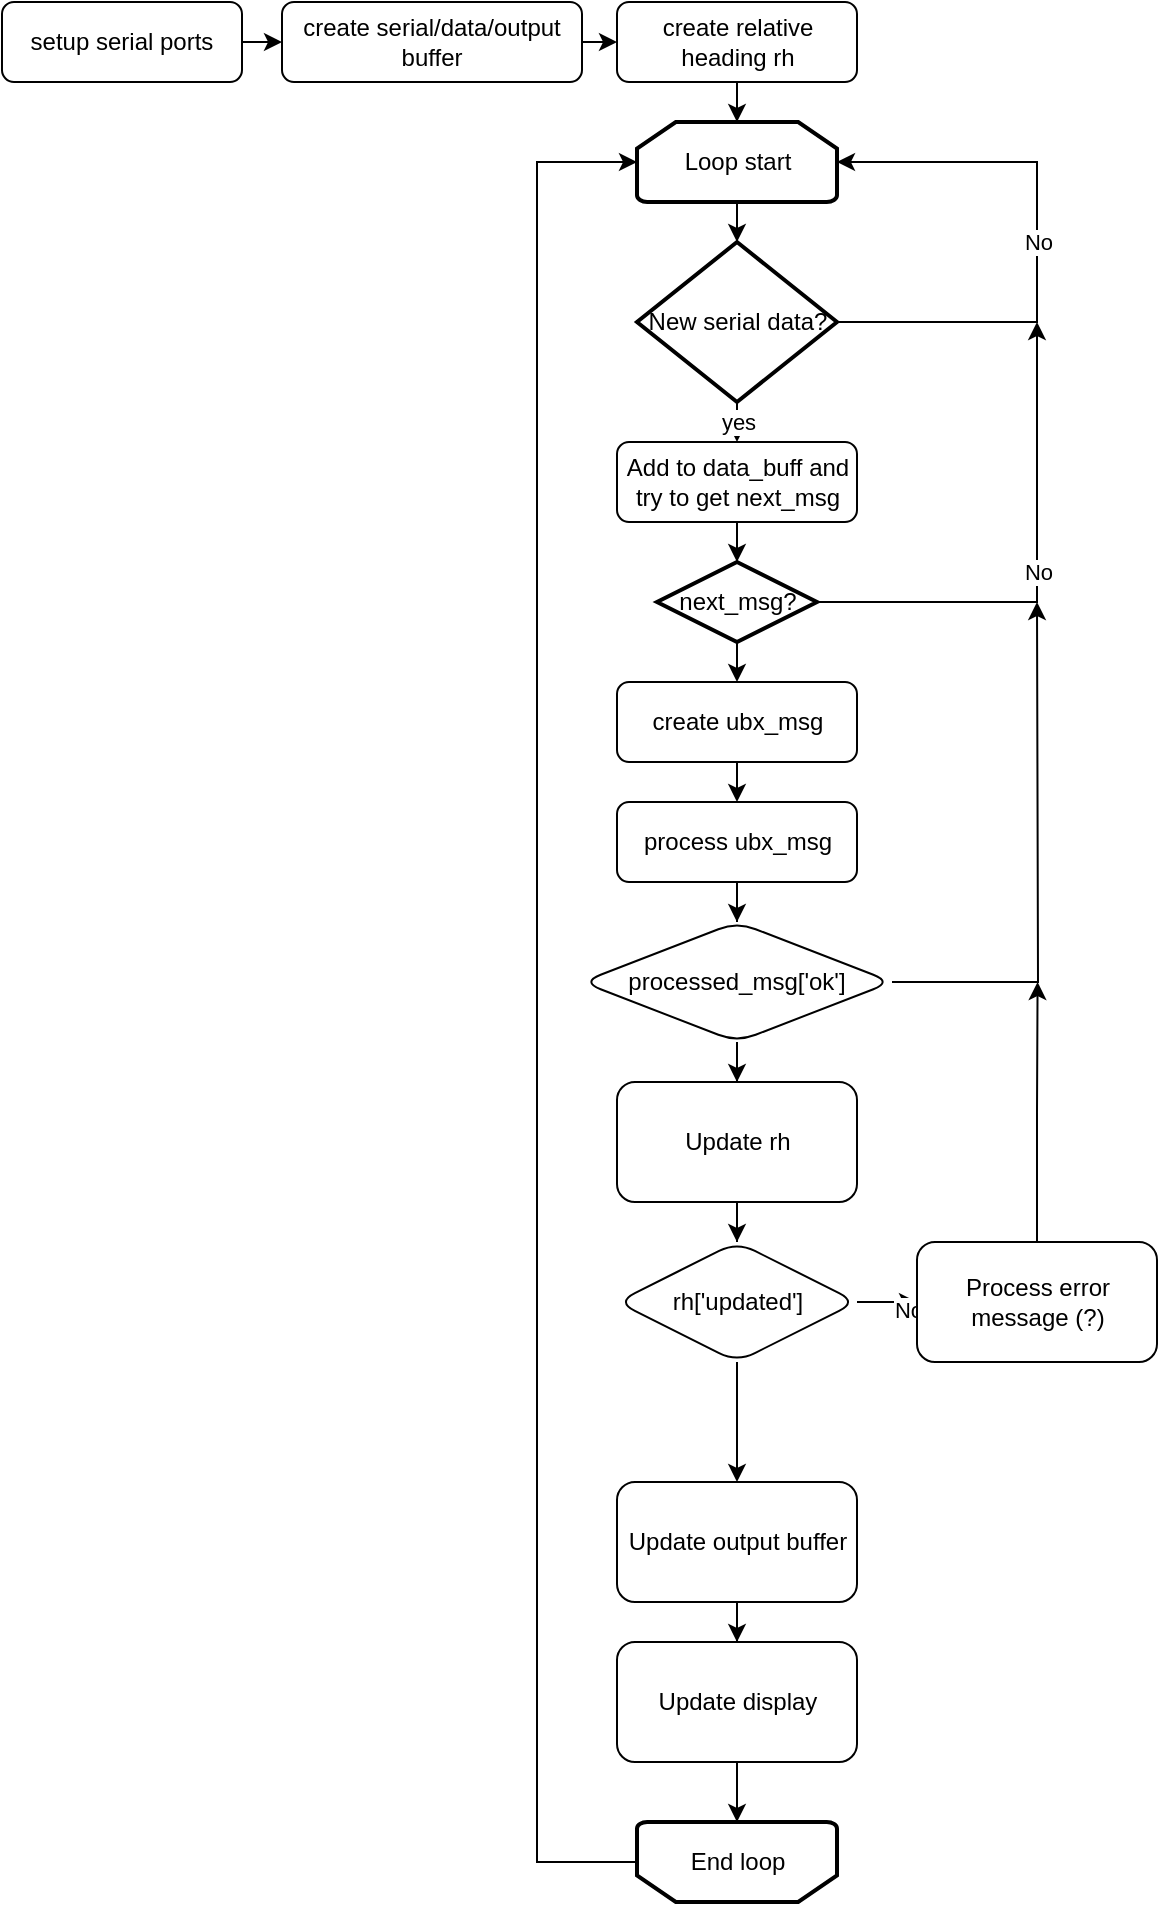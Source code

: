 <mxfile version="14.1.8" type="device" pages="2"><diagram id="C5RBs43oDa-KdzZeNtuy" name="Main"><mxGraphModel dx="2012" dy="693" grid="1" gridSize="10" guides="1" tooltips="1" connect="1" arrows="1" fold="1" page="1" pageScale="1" pageWidth="827" pageHeight="1169" background="none" math="0" shadow="0"><root><mxCell id="WIyWlLk6GJQsqaUBKTNV-0"/><mxCell id="WIyWlLk6GJQsqaUBKTNV-1" parent="WIyWlLk6GJQsqaUBKTNV-0"/><mxCell id="wZgqEnws3GJOFJkZKGyl-54" style="edgeStyle=orthogonalEdgeStyle;rounded=0;orthogonalLoop=1;jettySize=auto;html=1;exitX=1;exitY=0.5;exitDx=0;exitDy=0;entryX=0;entryY=0.5;entryDx=0;entryDy=0;" edge="1" parent="WIyWlLk6GJQsqaUBKTNV-1" source="WIyWlLk6GJQsqaUBKTNV-3" target="wZgqEnws3GJOFJkZKGyl-0"><mxGeometry relative="1" as="geometry"/></mxCell><mxCell id="WIyWlLk6GJQsqaUBKTNV-3" value="setup serial ports" style="rounded=1;whiteSpace=wrap;html=1;fontSize=12;glass=0;strokeWidth=1;shadow=0;" parent="WIyWlLk6GJQsqaUBKTNV-1" vertex="1"><mxGeometry x="-740" y="80" width="120" height="40" as="geometry"/></mxCell><mxCell id="wZgqEnws3GJOFJkZKGyl-56" style="edgeStyle=orthogonalEdgeStyle;rounded=0;orthogonalLoop=1;jettySize=auto;html=1;exitX=1;exitY=0.5;exitDx=0;exitDy=0;entryX=0;entryY=0.5;entryDx=0;entryDy=0;" edge="1" parent="WIyWlLk6GJQsqaUBKTNV-1" source="wZgqEnws3GJOFJkZKGyl-0" target="wZgqEnws3GJOFJkZKGyl-2"><mxGeometry relative="1" as="geometry"/></mxCell><mxCell id="wZgqEnws3GJOFJkZKGyl-0" value="create serial/data/output buffer" style="rounded=1;whiteSpace=wrap;html=1;fontSize=12;glass=0;strokeWidth=1;shadow=0;" vertex="1" parent="WIyWlLk6GJQsqaUBKTNV-1"><mxGeometry x="-600" y="80" width="150" height="40" as="geometry"/></mxCell><mxCell id="wZgqEnws3GJOFJkZKGyl-7" style="edgeStyle=orthogonalEdgeStyle;rounded=0;orthogonalLoop=1;jettySize=auto;html=1;exitX=0.5;exitY=1;exitDx=0;exitDy=0;entryX=0.5;entryY=0;entryDx=0;entryDy=0;entryPerimeter=0;" edge="1" parent="WIyWlLk6GJQsqaUBKTNV-1" source="wZgqEnws3GJOFJkZKGyl-2" target="wZgqEnws3GJOFJkZKGyl-6"><mxGeometry relative="1" as="geometry"/></mxCell><mxCell id="wZgqEnws3GJOFJkZKGyl-2" value="create relative heading rh" style="rounded=1;whiteSpace=wrap;html=1;fontSize=12;glass=0;strokeWidth=1;shadow=0;" vertex="1" parent="WIyWlLk6GJQsqaUBKTNV-1"><mxGeometry x="-432.5" y="80" width="120" height="40" as="geometry"/></mxCell><mxCell id="wZgqEnws3GJOFJkZKGyl-9" value="No" style="edgeStyle=orthogonalEdgeStyle;rounded=0;orthogonalLoop=1;jettySize=auto;html=1;exitX=1;exitY=0.5;exitDx=0;exitDy=0;exitPerimeter=0;entryX=1;entryY=0.5;entryDx=0;entryDy=0;entryPerimeter=0;" edge="1" parent="WIyWlLk6GJQsqaUBKTNV-1" source="wZgqEnws3GJOFJkZKGyl-4" target="wZgqEnws3GJOFJkZKGyl-6"><mxGeometry relative="1" as="geometry"><mxPoint x="-272.5" y="160" as="targetPoint"/><Array as="points"><mxPoint x="-222.5" y="240"/><mxPoint x="-222.5" y="160"/></Array></mxGeometry></mxCell><mxCell id="wZgqEnws3GJOFJkZKGyl-11" value="yes" style="edgeStyle=orthogonalEdgeStyle;rounded=0;orthogonalLoop=1;jettySize=auto;html=1;exitX=0.5;exitY=1;exitDx=0;exitDy=0;exitPerimeter=0;entryX=0.5;entryY=0;entryDx=0;entryDy=0;" edge="1" parent="WIyWlLk6GJQsqaUBKTNV-1" source="wZgqEnws3GJOFJkZKGyl-4" target="wZgqEnws3GJOFJkZKGyl-10"><mxGeometry relative="1" as="geometry"/></mxCell><mxCell id="wZgqEnws3GJOFJkZKGyl-4" value="New serial data?" style="strokeWidth=2;html=1;shape=mxgraph.flowchart.decision;whiteSpace=wrap;" vertex="1" parent="WIyWlLk6GJQsqaUBKTNV-1"><mxGeometry x="-422.5" y="200" width="100" height="80" as="geometry"/></mxCell><mxCell id="wZgqEnws3GJOFJkZKGyl-8" style="edgeStyle=orthogonalEdgeStyle;rounded=0;orthogonalLoop=1;jettySize=auto;html=1;exitX=0.5;exitY=1;exitDx=0;exitDy=0;exitPerimeter=0;entryX=0.5;entryY=0;entryDx=0;entryDy=0;entryPerimeter=0;" edge="1" parent="WIyWlLk6GJQsqaUBKTNV-1" source="wZgqEnws3GJOFJkZKGyl-6" target="wZgqEnws3GJOFJkZKGyl-4"><mxGeometry relative="1" as="geometry"/></mxCell><mxCell id="wZgqEnws3GJOFJkZKGyl-6" value="Loop start" style="strokeWidth=2;html=1;shape=mxgraph.flowchart.loop_limit;whiteSpace=wrap;" vertex="1" parent="WIyWlLk6GJQsqaUBKTNV-1"><mxGeometry x="-422.5" y="140" width="100" height="40" as="geometry"/></mxCell><mxCell id="wZgqEnws3GJOFJkZKGyl-16" style="edgeStyle=orthogonalEdgeStyle;rounded=0;orthogonalLoop=1;jettySize=auto;html=1;exitX=0.5;exitY=1;exitDx=0;exitDy=0;entryX=0.5;entryY=0;entryDx=0;entryDy=0;entryPerimeter=0;" edge="1" parent="WIyWlLk6GJQsqaUBKTNV-1" source="wZgqEnws3GJOFJkZKGyl-10" target="wZgqEnws3GJOFJkZKGyl-15"><mxGeometry relative="1" as="geometry"/></mxCell><mxCell id="wZgqEnws3GJOFJkZKGyl-10" value="Add to data_buff and try to get next_msg" style="rounded=1;whiteSpace=wrap;html=1;fontSize=12;glass=0;strokeWidth=1;shadow=0;" vertex="1" parent="WIyWlLk6GJQsqaUBKTNV-1"><mxGeometry x="-432.5" y="300" width="120" height="40" as="geometry"/></mxCell><mxCell id="wZgqEnws3GJOFJkZKGyl-18" value="No" style="edgeStyle=orthogonalEdgeStyle;rounded=0;orthogonalLoop=1;jettySize=auto;html=1;exitX=1;exitY=0.5;exitDx=0;exitDy=0;exitPerimeter=0;" edge="1" parent="WIyWlLk6GJQsqaUBKTNV-1" source="wZgqEnws3GJOFJkZKGyl-15"><mxGeometry relative="1" as="geometry"><mxPoint x="-222.5" y="240" as="targetPoint"/><Array as="points"><mxPoint x="-222.5" y="380"/><mxPoint x="-222.5" y="240"/></Array></mxGeometry></mxCell><mxCell id="wZgqEnws3GJOFJkZKGyl-22" style="edgeStyle=orthogonalEdgeStyle;rounded=0;orthogonalLoop=1;jettySize=auto;html=1;exitX=0.5;exitY=1;exitDx=0;exitDy=0;exitPerimeter=0;entryX=0.5;entryY=0;entryDx=0;entryDy=0;" edge="1" parent="WIyWlLk6GJQsqaUBKTNV-1" source="wZgqEnws3GJOFJkZKGyl-15" target="wZgqEnws3GJOFJkZKGyl-21"><mxGeometry relative="1" as="geometry"/></mxCell><mxCell id="wZgqEnws3GJOFJkZKGyl-15" value="next_msg?" style="strokeWidth=2;html=1;shape=mxgraph.flowchart.decision;whiteSpace=wrap;" vertex="1" parent="WIyWlLk6GJQsqaUBKTNV-1"><mxGeometry x="-412.5" y="360" width="80" height="40" as="geometry"/></mxCell><mxCell id="wZgqEnws3GJOFJkZKGyl-29" value="" style="edgeStyle=orthogonalEdgeStyle;rounded=0;orthogonalLoop=1;jettySize=auto;html=1;" edge="1" parent="WIyWlLk6GJQsqaUBKTNV-1" source="wZgqEnws3GJOFJkZKGyl-19" target="wZgqEnws3GJOFJkZKGyl-28"><mxGeometry relative="1" as="geometry"/></mxCell><mxCell id="wZgqEnws3GJOFJkZKGyl-19" value="process ubx_msg" style="rounded=1;whiteSpace=wrap;html=1;fontSize=12;glass=0;strokeWidth=1;shadow=0;" vertex="1" parent="WIyWlLk6GJQsqaUBKTNV-1"><mxGeometry x="-432.5" y="480" width="120" height="40" as="geometry"/></mxCell><mxCell id="wZgqEnws3GJOFJkZKGyl-23" style="edgeStyle=orthogonalEdgeStyle;rounded=0;orthogonalLoop=1;jettySize=auto;html=1;exitX=0.5;exitY=1;exitDx=0;exitDy=0;entryX=0.5;entryY=0;entryDx=0;entryDy=0;" edge="1" parent="WIyWlLk6GJQsqaUBKTNV-1" source="wZgqEnws3GJOFJkZKGyl-21" target="wZgqEnws3GJOFJkZKGyl-19"><mxGeometry relative="1" as="geometry"/></mxCell><mxCell id="wZgqEnws3GJOFJkZKGyl-21" value="create ubx_msg" style="rounded=1;whiteSpace=wrap;html=1;fontSize=12;glass=0;strokeWidth=1;shadow=0;" vertex="1" parent="WIyWlLk6GJQsqaUBKTNV-1"><mxGeometry x="-432.5" y="420" width="120" height="40" as="geometry"/></mxCell><mxCell id="wZgqEnws3GJOFJkZKGyl-31" style="edgeStyle=orthogonalEdgeStyle;rounded=0;orthogonalLoop=1;jettySize=auto;html=1;exitX=1;exitY=0.5;exitDx=0;exitDy=0;" edge="1" parent="WIyWlLk6GJQsqaUBKTNV-1" source="wZgqEnws3GJOFJkZKGyl-28"><mxGeometry relative="1" as="geometry"><mxPoint x="-222.5" y="380" as="targetPoint"/></mxGeometry></mxCell><mxCell id="wZgqEnws3GJOFJkZKGyl-33" value="" style="edgeStyle=orthogonalEdgeStyle;rounded=0;orthogonalLoop=1;jettySize=auto;html=1;" edge="1" parent="WIyWlLk6GJQsqaUBKTNV-1" source="wZgqEnws3GJOFJkZKGyl-28" target="wZgqEnws3GJOFJkZKGyl-32"><mxGeometry relative="1" as="geometry"/></mxCell><mxCell id="wZgqEnws3GJOFJkZKGyl-28" value="&lt;span&gt;processed_msg['ok']&lt;/span&gt;" style="rhombus;whiteSpace=wrap;html=1;rounded=1;shadow=0;strokeWidth=1;glass=0;" vertex="1" parent="WIyWlLk6GJQsqaUBKTNV-1"><mxGeometry x="-450" y="540" width="155" height="60" as="geometry"/></mxCell><mxCell id="wZgqEnws3GJOFJkZKGyl-39" value="" style="edgeStyle=orthogonalEdgeStyle;rounded=0;orthogonalLoop=1;jettySize=auto;html=1;" edge="1" parent="WIyWlLk6GJQsqaUBKTNV-1" source="wZgqEnws3GJOFJkZKGyl-32" target="wZgqEnws3GJOFJkZKGyl-38"><mxGeometry relative="1" as="geometry"/></mxCell><mxCell id="wZgqEnws3GJOFJkZKGyl-32" value="Update rh" style="whiteSpace=wrap;html=1;rounded=1;shadow=0;strokeWidth=1;glass=0;" vertex="1" parent="WIyWlLk6GJQsqaUBKTNV-1"><mxGeometry x="-432.5" y="620" width="120" height="60" as="geometry"/></mxCell><mxCell id="wZgqEnws3GJOFJkZKGyl-42" value="" style="edgeStyle=orthogonalEdgeStyle;rounded=0;orthogonalLoop=1;jettySize=auto;html=1;" edge="1" parent="WIyWlLk6GJQsqaUBKTNV-1" source="wZgqEnws3GJOFJkZKGyl-38" target="wZgqEnws3GJOFJkZKGyl-41"><mxGeometry relative="1" as="geometry"/></mxCell><mxCell id="wZgqEnws3GJOFJkZKGyl-44" value="" style="edgeStyle=orthogonalEdgeStyle;rounded=0;orthogonalLoop=1;jettySize=auto;html=1;" edge="1" parent="WIyWlLk6GJQsqaUBKTNV-1" source="wZgqEnws3GJOFJkZKGyl-38" target="wZgqEnws3GJOFJkZKGyl-43"><mxGeometry relative="1" as="geometry"><Array as="points"><mxPoint x="-372.5" y="730"/></Array></mxGeometry></mxCell><mxCell id="wZgqEnws3GJOFJkZKGyl-57" value="No" style="edgeLabel;html=1;align=center;verticalAlign=middle;resizable=0;points=[];" vertex="1" connectable="0" parent="wZgqEnws3GJOFJkZKGyl-44"><mxGeometry x="0.69" y="-4" relative="1" as="geometry"><mxPoint as="offset"/></mxGeometry></mxCell><mxCell id="wZgqEnws3GJOFJkZKGyl-38" value="rh['updated']" style="rhombus;whiteSpace=wrap;html=1;rounded=1;shadow=0;strokeWidth=1;glass=0;" vertex="1" parent="WIyWlLk6GJQsqaUBKTNV-1"><mxGeometry x="-432.5" y="700" width="120" height="60" as="geometry"/></mxCell><mxCell id="wZgqEnws3GJOFJkZKGyl-47" value="" style="edgeStyle=orthogonalEdgeStyle;rounded=0;orthogonalLoop=1;jettySize=auto;html=1;" edge="1" parent="WIyWlLk6GJQsqaUBKTNV-1" source="wZgqEnws3GJOFJkZKGyl-41" target="wZgqEnws3GJOFJkZKGyl-46"><mxGeometry relative="1" as="geometry"/></mxCell><mxCell id="wZgqEnws3GJOFJkZKGyl-41" value="Update output buffer" style="whiteSpace=wrap;html=1;rounded=1;shadow=0;strokeWidth=1;glass=0;" vertex="1" parent="WIyWlLk6GJQsqaUBKTNV-1"><mxGeometry x="-432.5" y="820" width="120" height="60" as="geometry"/></mxCell><mxCell id="wZgqEnws3GJOFJkZKGyl-45" style="edgeStyle=orthogonalEdgeStyle;rounded=0;orthogonalLoop=1;jettySize=auto;html=1;exitX=0.5;exitY=0;exitDx=0;exitDy=0;" edge="1" parent="WIyWlLk6GJQsqaUBKTNV-1" source="wZgqEnws3GJOFJkZKGyl-43"><mxGeometry relative="1" as="geometry"><mxPoint x="-222.214" y="570" as="targetPoint"/></mxGeometry></mxCell><mxCell id="wZgqEnws3GJOFJkZKGyl-43" value="Process error message (?)" style="whiteSpace=wrap;html=1;rounded=1;shadow=0;strokeWidth=1;glass=0;" vertex="1" parent="WIyWlLk6GJQsqaUBKTNV-1"><mxGeometry x="-282.5" y="700" width="120" height="60" as="geometry"/></mxCell><mxCell id="wZgqEnws3GJOFJkZKGyl-52" style="edgeStyle=orthogonalEdgeStyle;rounded=0;orthogonalLoop=1;jettySize=auto;html=1;exitX=0.5;exitY=1;exitDx=0;exitDy=0;entryX=0.5;entryY=1;entryDx=0;entryDy=0;entryPerimeter=0;" edge="1" parent="WIyWlLk6GJQsqaUBKTNV-1" source="wZgqEnws3GJOFJkZKGyl-46" target="wZgqEnws3GJOFJkZKGyl-51"><mxGeometry relative="1" as="geometry"/></mxCell><mxCell id="wZgqEnws3GJOFJkZKGyl-46" value="Update display" style="whiteSpace=wrap;html=1;rounded=1;shadow=0;strokeWidth=1;glass=0;" vertex="1" parent="WIyWlLk6GJQsqaUBKTNV-1"><mxGeometry x="-432.5" y="900" width="120" height="60" as="geometry"/></mxCell><mxCell id="wZgqEnws3GJOFJkZKGyl-53" style="edgeStyle=orthogonalEdgeStyle;rounded=0;orthogonalLoop=1;jettySize=auto;html=1;exitX=1;exitY=0.5;exitDx=0;exitDy=0;exitPerimeter=0;entryX=0;entryY=0.5;entryDx=0;entryDy=0;entryPerimeter=0;" edge="1" parent="WIyWlLk6GJQsqaUBKTNV-1" source="wZgqEnws3GJOFJkZKGyl-51" target="wZgqEnws3GJOFJkZKGyl-6"><mxGeometry relative="1" as="geometry"><Array as="points"><mxPoint x="-472.5" y="1010"/><mxPoint x="-472.5" y="160"/></Array></mxGeometry></mxCell><mxCell id="wZgqEnws3GJOFJkZKGyl-51" value="End loop" style="strokeWidth=2;html=1;shape=mxgraph.flowchart.loop_limit;whiteSpace=wrap;direction=west;" vertex="1" parent="WIyWlLk6GJQsqaUBKTNV-1"><mxGeometry x="-422.5" y="990" width="100" height="40" as="geometry"/></mxCell><mxCell id="wZgqEnws3GJOFJkZKGyl-58" style="edgeStyle=orthogonalEdgeStyle;rounded=0;orthogonalLoop=1;jettySize=auto;html=1;exitX=0.5;exitY=1;exitDx=0;exitDy=0;" edge="1" parent="WIyWlLk6GJQsqaUBKTNV-1" source="wZgqEnws3GJOFJkZKGyl-38" target="wZgqEnws3GJOFJkZKGyl-38"><mxGeometry relative="1" as="geometry"/></mxCell></root></mxGraphModel></diagram><diagram id="-aZsU-AWToLSGNLRAJn7" name="rh.update"><mxGraphModel dx="3761" dy="832" grid="1" gridSize="10" guides="1" tooltips="1" connect="1" arrows="1" fold="1" page="1" pageScale="1" pageWidth="2339" pageHeight="3300" math="0" shadow="0"><root><mxCell id="nU99mn_9tcI_vFAZso2C-0"/><mxCell id="nU99mn_9tcI_vFAZso2C-1" parent="nU99mn_9tcI_vFAZso2C-0"/><mxCell id="vg1EVZhBgHLQu2DkBsJb-87" style="edgeStyle=orthogonalEdgeStyle;rounded=0;orthogonalLoop=1;jettySize=auto;html=1;exitX=1;exitY=0.5;exitDx=0;exitDy=0;entryX=0.5;entryY=0;entryDx=0;entryDy=0;" edge="1" parent="nU99mn_9tcI_vFAZso2C-1" source="vg1EVZhBgHLQu2DkBsJb-46" target="uvKv8lrDZFISYhr0qj2M-46"><mxGeometry relative="1" as="geometry"/></mxCell><mxCell id="vg1EVZhBgHLQu2DkBsJb-46" value="last_err" style="rounded=1;whiteSpace=wrap;html=1;fontSize=12;glass=0;strokeWidth=1;shadow=0;labelPosition=center;verticalLabelPosition=top;align=center;verticalAlign=bottom;" vertex="1" parent="nU99mn_9tcI_vFAZso2C-1"><mxGeometry x="-775" y="330" width="170" height="770" as="geometry"/></mxCell><mxCell id="vg1EVZhBgHLQu2DkBsJb-60" style="edgeStyle=orthogonalEdgeStyle;rounded=0;orthogonalLoop=1;jettySize=auto;html=1;exitX=1;exitY=0.5;exitDx=0;exitDy=0;entryX=-0.019;entryY=0.49;entryDx=0;entryDy=0;entryPerimeter=0;" edge="1" parent="nU99mn_9tcI_vFAZso2C-1" source="uvKv8lrDZFISYhr0qj2M-2" target="uvKv8lrDZFISYhr0qj2M-48"><mxGeometry relative="1" as="geometry"/></mxCell><mxCell id="uvKv8lrDZFISYhr0qj2M-2" value="update_counter += 1" style="rounded=1;whiteSpace=wrap;html=1;fontSize=12;glass=0;strokeWidth=1;shadow=0;" vertex="1" parent="nU99mn_9tcI_vFAZso2C-1"><mxGeometry x="-1249" y="260.06" width="120" height="40" as="geometry"/></mxCell><mxCell id="vg1EVZhBgHLQu2DkBsJb-82" style="edgeStyle=orthogonalEdgeStyle;rounded=0;orthogonalLoop=1;jettySize=auto;html=1;exitX=0.5;exitY=1;exitDx=0;exitDy=0;entryX=0.5;entryY=0;entryDx=0;entryDy=0;entryPerimeter=0;" edge="1" parent="nU99mn_9tcI_vFAZso2C-1" source="uvKv8lrDZFISYhr0qj2M-4" target="vg1EVZhBgHLQu2DkBsJb-76"><mxGeometry relative="1" as="geometry"/></mxCell><mxCell id="uvKv8lrDZFISYhr0qj2M-4" value="update rtk qual count" style="rounded=1;whiteSpace=wrap;html=1;fontSize=12;glass=0;strokeWidth=1;shadow=0;" vertex="1" parent="nU99mn_9tcI_vFAZso2C-1"><mxGeometry x="-950" y="261" width="120" height="40" as="geometry"/></mxCell><mxCell id="vg1EVZhBgHLQu2DkBsJb-80" style="edgeStyle=orthogonalEdgeStyle;rounded=0;orthogonalLoop=1;jettySize=auto;html=1;exitX=1;exitY=0.5;exitDx=0;exitDy=0;exitPerimeter=0;entryX=0;entryY=0.5;entryDx=0;entryDy=0;" edge="1" parent="nU99mn_9tcI_vFAZso2C-1" source="uvKv8lrDZFISYhr0qj2M-7" target="vg1EVZhBgHLQu2DkBsJb-5"><mxGeometry relative="1" as="geometry"/></mxCell><mxCell id="vg1EVZhBgHLQu2DkBsJb-84" style="edgeStyle=orthogonalEdgeStyle;rounded=0;orthogonalLoop=1;jettySize=auto;html=1;exitX=0.5;exitY=1;exitDx=0;exitDy=0;exitPerimeter=0;entryX=0.5;entryY=0;entryDx=0;entryDy=0;" edge="1" parent="nU99mn_9tcI_vFAZso2C-1" source="uvKv8lrDZFISYhr0qj2M-7" target="vg1EVZhBgHLQu2DkBsJb-8"><mxGeometry relative="1" as="geometry"/></mxCell><mxCell id="uvKv8lrDZFISYhr0qj2M-7" value="relPosHeadVal" style="strokeWidth=2;html=1;shape=mxgraph.flowchart.decision;whiteSpace=wrap;" vertex="1" parent="nU99mn_9tcI_vFAZso2C-1"><mxGeometry x="-940" y="440" width="100" height="60" as="geometry"/></mxCell><mxCell id="vg1EVZhBgHLQu2DkBsJb-78" style="edgeStyle=orthogonalEdgeStyle;rounded=0;orthogonalLoop=1;jettySize=auto;html=1;exitX=1;exitY=0.5;exitDx=0;exitDy=0;entryX=0;entryY=0.5;entryDx=0;entryDy=0;" edge="1" parent="nU99mn_9tcI_vFAZso2C-1" source="uvKv8lrDZFISYhr0qj2M-17" target="vg1EVZhBgHLQu2DkBsJb-16"><mxGeometry relative="1" as="geometry"/></mxCell><mxCell id="vg1EVZhBgHLQu2DkBsJb-86" style="edgeStyle=orthogonalEdgeStyle;rounded=0;orthogonalLoop=1;jettySize=auto;html=1;exitX=0.5;exitY=1;exitDx=0;exitDy=0;entryX=0.5;entryY=0;entryDx=0;entryDy=0;" edge="1" parent="nU99mn_9tcI_vFAZso2C-1" source="uvKv8lrDZFISYhr0qj2M-17" target="vg1EVZhBgHLQu2DkBsJb-12"><mxGeometry relative="1" as="geometry"/></mxCell><mxCell id="uvKv8lrDZFISYhr0qj2M-17" value="accLength &amp;lt; MAX_ACC_LENGTH" style="rhombus;whiteSpace=wrap;html=1;strokeWidth=2;" vertex="1" parent="nU99mn_9tcI_vFAZso2C-1"><mxGeometry x="-940" y="591" width="90" height="50" as="geometry"/></mxCell><mxCell id="uvKv8lrDZFISYhr0qj2M-20" value="" style="shape=table;html=1;whiteSpace=wrap;startSize=0;container=1;collapsible=0;childLayout=tableLayout;" vertex="1" parent="nU99mn_9tcI_vFAZso2C-1"><mxGeometry x="-1429" y="596" width="260" height="320" as="geometry"/></mxCell><mxCell id="uvKv8lrDZFISYhr0qj2M-21" value="" style="shape=partialRectangle;html=1;whiteSpace=wrap;collapsible=0;dropTarget=0;pointerEvents=0;fillColor=none;top=0;left=0;bottom=0;right=0;points=[[0,0.5],[1,0.5]];portConstraint=eastwest;" vertex="1" parent="uvKv8lrDZFISYhr0qj2M-20"><mxGeometry width="260" height="40" as="geometry"/></mxCell><mxCell id="uvKv8lrDZFISYhr0qj2M-22" value="_rtk_qual_count" style="shape=partialRectangle;html=1;whiteSpace=wrap;connectable=0;overflow=hidden;fillColor=none;top=0;left=0;bottom=0;right=0;" vertex="1" parent="uvKv8lrDZFISYhr0qj2M-21"><mxGeometry width="130" height="40" as="geometry"/></mxCell><mxCell id="uvKv8lrDZFISYhr0qj2M-23" value="RTK trend&amp;nbsp;" style="shape=partialRectangle;html=1;whiteSpace=wrap;connectable=0;overflow=hidden;fillColor=none;top=0;left=0;bottom=0;right=0;" vertex="1" parent="uvKv8lrDZFISYhr0qj2M-21"><mxGeometry x="130" width="130" height="40" as="geometry"/></mxCell><mxCell id="uvKv8lrDZFISYhr0qj2M-24" style="shape=partialRectangle;html=1;whiteSpace=wrap;collapsible=0;dropTarget=0;pointerEvents=0;fillColor=none;top=0;left=0;bottom=0;right=0;points=[[0,0.5],[1,0.5]];portConstraint=eastwest;" vertex="1" parent="uvKv8lrDZFISYhr0qj2M-20"><mxGeometry y="40" width="260" height="40" as="geometry"/></mxCell><mxCell id="uvKv8lrDZFISYhr0qj2M-25" value="valid" style="shape=partialRectangle;html=1;whiteSpace=wrap;connectable=0;overflow=hidden;fillColor=none;top=0;left=0;bottom=0;right=0;" vertex="1" parent="uvKv8lrDZFISYhr0qj2M-24"><mxGeometry width="130" height="40" as="geometry"/></mxCell><mxCell id="uvKv8lrDZFISYhr0qj2M-26" value="can be trusted" style="shape=partialRectangle;html=1;whiteSpace=wrap;connectable=0;overflow=hidden;fillColor=none;top=0;left=0;bottom=0;right=0;" vertex="1" parent="uvKv8lrDZFISYhr0qj2M-24"><mxGeometry x="130" width="130" height="40" as="geometry"/></mxCell><mxCell id="uvKv8lrDZFISYhr0qj2M-27" style="shape=partialRectangle;html=1;whiteSpace=wrap;collapsible=0;dropTarget=0;pointerEvents=0;fillColor=none;top=0;left=0;bottom=0;right=0;points=[[0,0.5],[1,0.5]];portConstraint=eastwest;" vertex="1" parent="uvKv8lrDZFISYhr0qj2M-20"><mxGeometry y="80" width="260" height="40" as="geometry"/></mxCell><mxCell id="uvKv8lrDZFISYhr0qj2M-28" value="last_err" style="shape=partialRectangle;html=1;whiteSpace=wrap;connectable=0;overflow=hidden;fillColor=none;top=0;left=0;bottom=0;right=0;" vertex="1" parent="uvKv8lrDZFISYhr0qj2M-27"><mxGeometry width="130" height="40" as="geometry"/></mxCell><mxCell id="uvKv8lrDZFISYhr0qj2M-29" value="msg" style="shape=partialRectangle;html=1;whiteSpace=wrap;connectable=0;overflow=hidden;fillColor=none;top=0;left=0;bottom=0;right=0;" vertex="1" parent="uvKv8lrDZFISYhr0qj2M-27"><mxGeometry x="130" width="130" height="40" as="geometry"/></mxCell><mxCell id="uvKv8lrDZFISYhr0qj2M-30" style="shape=partialRectangle;html=1;whiteSpace=wrap;collapsible=0;dropTarget=0;pointerEvents=0;fillColor=none;top=0;left=0;bottom=0;right=0;points=[[0,0.5],[1,0.5]];portConstraint=eastwest;" vertex="1" parent="uvKv8lrDZFISYhr0qj2M-20"><mxGeometry y="120" width="260" height="40" as="geometry"/></mxCell><mxCell id="uvKv8lrDZFISYhr0qj2M-31" value="value" style="shape=partialRectangle;html=1;whiteSpace=wrap;connectable=0;overflow=hidden;fillColor=none;top=0;left=0;bottom=0;right=0;" vertex="1" parent="uvKv8lrDZFISYhr0qj2M-30"><mxGeometry width="130" height="40" as="geometry"/></mxCell><mxCell id="uvKv8lrDZFISYhr0qj2M-32" value="value after filtering" style="shape=partialRectangle;html=1;whiteSpace=wrap;connectable=0;overflow=hidden;fillColor=none;top=0;left=0;bottom=0;right=0;" vertex="1" parent="uvKv8lrDZFISYhr0qj2M-30"><mxGeometry x="130" width="130" height="40" as="geometry"/></mxCell><mxCell id="uvKv8lrDZFISYhr0qj2M-33" style="shape=partialRectangle;html=1;whiteSpace=wrap;collapsible=0;dropTarget=0;pointerEvents=0;fillColor=none;top=0;left=0;bottom=0;right=0;points=[[0,0.5],[1,0.5]];portConstraint=eastwest;" vertex="1" parent="uvKv8lrDZFISYhr0qj2M-20"><mxGeometry y="160" width="260" height="40" as="geometry"/></mxCell><mxCell id="uvKv8lrDZFISYhr0qj2M-34" style="shape=partialRectangle;html=1;whiteSpace=wrap;connectable=0;overflow=hidden;fillColor=none;top=0;left=0;bottom=0;right=0;" vertex="1" parent="uvKv8lrDZFISYhr0qj2M-33"><mxGeometry width="130" height="40" as="geometry"/></mxCell><mxCell id="uvKv8lrDZFISYhr0qj2M-35" style="shape=partialRectangle;html=1;whiteSpace=wrap;connectable=0;overflow=hidden;fillColor=none;top=0;left=0;bottom=0;right=0;" vertex="1" parent="uvKv8lrDZFISYhr0qj2M-33"><mxGeometry x="130" width="130" height="40" as="geometry"/></mxCell><mxCell id="uvKv8lrDZFISYhr0qj2M-36" style="shape=partialRectangle;html=1;whiteSpace=wrap;collapsible=0;dropTarget=0;pointerEvents=0;fillColor=none;top=0;left=0;bottom=0;right=0;points=[[0,0.5],[1,0.5]];portConstraint=eastwest;" vertex="1" parent="uvKv8lrDZFISYhr0qj2M-20"><mxGeometry y="200" width="260" height="40" as="geometry"/></mxCell><mxCell id="uvKv8lrDZFISYhr0qj2M-37" style="shape=partialRectangle;html=1;whiteSpace=wrap;connectable=0;overflow=hidden;fillColor=none;top=0;left=0;bottom=0;right=0;" vertex="1" parent="uvKv8lrDZFISYhr0qj2M-36"><mxGeometry width="130" height="40" as="geometry"/></mxCell><mxCell id="uvKv8lrDZFISYhr0qj2M-38" style="shape=partialRectangle;html=1;whiteSpace=wrap;connectable=0;overflow=hidden;fillColor=none;top=0;left=0;bottom=0;right=0;" vertex="1" parent="uvKv8lrDZFISYhr0qj2M-36"><mxGeometry x="130" width="130" height="40" as="geometry"/></mxCell><mxCell id="uvKv8lrDZFISYhr0qj2M-39" style="shape=partialRectangle;html=1;whiteSpace=wrap;collapsible=0;dropTarget=0;pointerEvents=0;fillColor=none;top=0;left=0;bottom=0;right=0;points=[[0,0.5],[1,0.5]];portConstraint=eastwest;" vertex="1" parent="uvKv8lrDZFISYhr0qj2M-20"><mxGeometry y="240" width="260" height="40" as="geometry"/></mxCell><mxCell id="uvKv8lrDZFISYhr0qj2M-40" style="shape=partialRectangle;html=1;whiteSpace=wrap;connectable=0;overflow=hidden;fillColor=none;top=0;left=0;bottom=0;right=0;" vertex="1" parent="uvKv8lrDZFISYhr0qj2M-39"><mxGeometry width="130" height="40" as="geometry"/></mxCell><mxCell id="uvKv8lrDZFISYhr0qj2M-41" style="shape=partialRectangle;html=1;whiteSpace=wrap;connectable=0;overflow=hidden;fillColor=none;top=0;left=0;bottom=0;right=0;" vertex="1" parent="uvKv8lrDZFISYhr0qj2M-39"><mxGeometry x="130" width="130" height="40" as="geometry"/></mxCell><mxCell id="uvKv8lrDZFISYhr0qj2M-42" style="shape=partialRectangle;html=1;whiteSpace=wrap;collapsible=0;dropTarget=0;pointerEvents=0;fillColor=none;top=0;left=0;bottom=0;right=0;points=[[0,0.5],[1,0.5]];portConstraint=eastwest;" vertex="1" parent="uvKv8lrDZFISYhr0qj2M-20"><mxGeometry y="280" width="260" height="40" as="geometry"/></mxCell><mxCell id="uvKv8lrDZFISYhr0qj2M-43" value="update_counter" style="shape=partialRectangle;html=1;whiteSpace=wrap;connectable=0;overflow=hidden;fillColor=none;top=0;left=0;bottom=0;right=0;" vertex="1" parent="uvKv8lrDZFISYhr0qj2M-42"><mxGeometry width="130" height="40" as="geometry"/></mxCell><mxCell id="uvKv8lrDZFISYhr0qj2M-44" value="# attempted updates" style="shape=partialRectangle;html=1;whiteSpace=wrap;connectable=0;overflow=hidden;fillColor=none;top=0;left=0;bottom=0;right=0;" vertex="1" parent="uvKv8lrDZFISYhr0qj2M-42"><mxGeometry x="130" width="130" height="40" as="geometry"/></mxCell><mxCell id="uvKv8lrDZFISYhr0qj2M-46" value="return &lt;br&gt;None" style="rounded=1;whiteSpace=wrap;html=1;fontSize=12;glass=0;strokeWidth=1;shadow=0;" vertex="1" parent="nU99mn_9tcI_vFAZso2C-1"><mxGeometry x="-550" y="1194.5" width="100" height="37" as="geometry"/></mxCell><mxCell id="vg1EVZhBgHLQu2DkBsJb-59" style="edgeStyle=orthogonalEdgeStyle;rounded=0;orthogonalLoop=1;jettySize=auto;html=1;exitX=1;exitY=0.5;exitDx=0;exitDy=0;entryX=0;entryY=0.5;entryDx=0;entryDy=0;" edge="1" parent="nU99mn_9tcI_vFAZso2C-1" source="uvKv8lrDZFISYhr0qj2M-48" target="uvKv8lrDZFISYhr0qj2M-4"><mxGeometry relative="1" as="geometry"/></mxCell><mxCell id="uvKv8lrDZFISYhr0qj2M-48" value="last_err = ''&lt;br&gt;updated = False" style="rounded=1;whiteSpace=wrap;html=1;fontSize=12;glass=0;strokeWidth=1;shadow=0;" vertex="1" parent="nU99mn_9tcI_vFAZso2C-1"><mxGeometry x="-1102.5" y="261.06" width="120" height="40" as="geometry"/></mxCell><mxCell id="vg1EVZhBgHLQu2DkBsJb-2" value="no RTK Fix" style="rounded=1;whiteSpace=wrap;html=1;fontSize=12;glass=0;strokeWidth=1;shadow=0;" vertex="1" parent="nU99mn_9tcI_vFAZso2C-1"><mxGeometry x="-755" y="525" width="120" height="40" as="geometry"/></mxCell><mxCell id="vg1EVZhBgHLQu2DkBsJb-5" value="relPosHeadVal = 0" style="rounded=1;whiteSpace=wrap;html=1;fontSize=12;glass=0;strokeWidth=1;shadow=0;" vertex="1" parent="nU99mn_9tcI_vFAZso2C-1"><mxGeometry x="-750" y="450" width="120" height="40" as="geometry"/></mxCell><mxCell id="vg1EVZhBgHLQu2DkBsJb-79" style="edgeStyle=orthogonalEdgeStyle;rounded=0;orthogonalLoop=1;jettySize=auto;html=1;exitX=1;exitY=0.5;exitDx=0;exitDy=0;entryX=0;entryY=0.5;entryDx=0;entryDy=0;" edge="1" parent="nU99mn_9tcI_vFAZso2C-1" source="vg1EVZhBgHLQu2DkBsJb-8" target="vg1EVZhBgHLQu2DkBsJb-2"><mxGeometry relative="1" as="geometry"/></mxCell><mxCell id="vg1EVZhBgHLQu2DkBsJb-85" style="edgeStyle=orthogonalEdgeStyle;rounded=0;orthogonalLoop=1;jettySize=auto;html=1;exitX=0.5;exitY=1;exitDx=0;exitDy=0;entryX=0.5;entryY=0;entryDx=0;entryDy=0;" edge="1" parent="nU99mn_9tcI_vFAZso2C-1" source="vg1EVZhBgHLQu2DkBsJb-8" target="uvKv8lrDZFISYhr0qj2M-17"><mxGeometry relative="1" as="geometry"/></mxCell><mxCell id="vg1EVZhBgHLQu2DkBsJb-8" value="RTK_FIX" style="rhombus;whiteSpace=wrap;html=1;strokeWidth=2;" vertex="1" parent="nU99mn_9tcI_vFAZso2C-1"><mxGeometry x="-940" y="520" width="90" height="50" as="geometry"/></mxCell><mxCell id="vg1EVZhBgHLQu2DkBsJb-20" style="edgeStyle=orthogonalEdgeStyle;rounded=0;orthogonalLoop=1;jettySize=auto;html=1;exitX=0.5;exitY=1;exitDx=0;exitDy=0;entryX=0.5;entryY=0;entryDx=0;entryDy=0;" edge="1" parent="nU99mn_9tcI_vFAZso2C-1" source="vg1EVZhBgHLQu2DkBsJb-12" target="vg1EVZhBgHLQu2DkBsJb-19"><mxGeometry relative="1" as="geometry"/></mxCell><mxCell id="vg1EVZhBgHLQu2DkBsJb-56" style="edgeStyle=orthogonalEdgeStyle;rounded=0;orthogonalLoop=1;jettySize=auto;html=1;exitX=0;exitY=0.5;exitDx=0;exitDy=0;entryX=0;entryY=0.5;entryDx=0;entryDy=0;" edge="1" parent="nU99mn_9tcI_vFAZso2C-1" source="vg1EVZhBgHLQu2DkBsJb-12" target="vg1EVZhBgHLQu2DkBsJb-33"><mxGeometry relative="1" as="geometry"><Array as="points"><mxPoint x="-1035" y="692"/><mxPoint x="-1035" y="853"/></Array></mxGeometry></mxCell><mxCell id="vg1EVZhBgHLQu2DkBsJb-88" value="No (None)" style="edgeLabel;html=1;align=center;verticalAlign=middle;resizable=0;points=[];" vertex="1" connectable="0" parent="vg1EVZhBgHLQu2DkBsJb-56"><mxGeometry x="-0.386" y="-1" relative="1" as="geometry"><mxPoint y="40.5" as="offset"/></mxGeometry></mxCell><mxCell id="vg1EVZhBgHLQu2DkBsJb-12" value="ANT_DISTANCE &lt;br&gt;Defined" style="rhombus;whiteSpace=wrap;html=1;strokeWidth=2;" vertex="1" parent="nU99mn_9tcI_vFAZso2C-1"><mxGeometry x="-967.5" y="661" width="145" height="62" as="geometry"/></mxCell><mxCell id="vg1EVZhBgHLQu2DkBsJb-16" value="accLength &amp;gt; MAX_ACC_LENGTH" style="rounded=1;whiteSpace=wrap;html=1;fontSize=12;glass=0;strokeWidth=1;shadow=0;" vertex="1" parent="nU99mn_9tcI_vFAZso2C-1"><mxGeometry x="-755" y="596" width="120" height="40" as="geometry"/></mxCell><mxCell id="vg1EVZhBgHLQu2DkBsJb-23" style="edgeStyle=orthogonalEdgeStyle;rounded=0;orthogonalLoop=1;jettySize=auto;html=1;exitX=1;exitY=0.5;exitDx=0;exitDy=0;entryX=0;entryY=0.5;entryDx=0;entryDy=0;" edge="1" parent="nU99mn_9tcI_vFAZso2C-1" source="vg1EVZhBgHLQu2DkBsJb-19" target="vg1EVZhBgHLQu2DkBsJb-22"><mxGeometry relative="1" as="geometry"/></mxCell><mxCell id="vg1EVZhBgHLQu2DkBsJb-57" style="edgeStyle=orthogonalEdgeStyle;rounded=0;orthogonalLoop=1;jettySize=auto;html=1;exitX=0.5;exitY=1;exitDx=0;exitDy=0;entryX=0.5;entryY=0;entryDx=0;entryDy=0;" edge="1" parent="nU99mn_9tcI_vFAZso2C-1" source="vg1EVZhBgHLQu2DkBsJb-19" target="vg1EVZhBgHLQu2DkBsJb-33"><mxGeometry relative="1" as="geometry"/></mxCell><mxCell id="vg1EVZhBgHLQu2DkBsJb-19" value="ANT_DISTANCE_MARGIN&amp;nbsp;&lt;br&gt;ok" style="rhombus;whiteSpace=wrap;html=1;strokeWidth=2;" vertex="1" parent="nU99mn_9tcI_vFAZso2C-1"><mxGeometry x="-967.5" y="738" width="145" height="71" as="geometry"/></mxCell><mxCell id="vg1EVZhBgHLQu2DkBsJb-22" value="Antenna distance doesn't match preset" style="rounded=1;whiteSpace=wrap;html=1;fontSize=12;glass=0;strokeWidth=1;shadow=0;" vertex="1" parent="nU99mn_9tcI_vFAZso2C-1"><mxGeometry x="-755" y="753.5" width="120" height="40" as="geometry"/></mxCell><mxCell id="vg1EVZhBgHLQu2DkBsJb-38" value="None" style="edgeStyle=orthogonalEdgeStyle;rounded=0;orthogonalLoop=1;jettySize=auto;html=1;exitX=1;exitY=0.5;exitDx=0;exitDy=0;entryX=0;entryY=0.5;entryDx=0;entryDy=0;" edge="1" parent="nU99mn_9tcI_vFAZso2C-1" source="vg1EVZhBgHLQu2DkBsJb-25" target="vg1EVZhBgHLQu2DkBsJb-37"><mxGeometry relative="1" as="geometry"/></mxCell><mxCell id="vg1EVZhBgHLQu2DkBsJb-44" style="edgeStyle=orthogonalEdgeStyle;rounded=0;orthogonalLoop=1;jettySize=auto;html=1;exitX=0.5;exitY=1;exitDx=0;exitDy=0;entryX=0.5;entryY=0;entryDx=0;entryDy=0;" edge="1" parent="nU99mn_9tcI_vFAZso2C-1" source="vg1EVZhBgHLQu2DkBsJb-25" target="vg1EVZhBgHLQu2DkBsJb-43"><mxGeometry relative="1" as="geometry"/></mxCell><mxCell id="vg1EVZhBgHLQu2DkBsJb-25" value="update moving average" style="rhombus;whiteSpace=wrap;html=1;strokeWidth=2;" vertex="1" parent="nU99mn_9tcI_vFAZso2C-1"><mxGeometry x="-952.5" y="898" width="115" height="60" as="geometry"/></mxCell><mxCell id="vg1EVZhBgHLQu2DkBsJb-26" value="Heading accuracy too low" style="rounded=1;whiteSpace=wrap;html=1;fontSize=12;glass=0;strokeWidth=1;shadow=0;" vertex="1" parent="nU99mn_9tcI_vFAZso2C-1"><mxGeometry x="-750" y="833" width="120" height="40" as="geometry"/></mxCell><mxCell id="vg1EVZhBgHLQu2DkBsJb-36" style="edgeStyle=orthogonalEdgeStyle;rounded=0;orthogonalLoop=1;jettySize=auto;html=1;exitX=1;exitY=0.5;exitDx=0;exitDy=0;entryX=0;entryY=0.5;entryDx=0;entryDy=0;" edge="1" parent="nU99mn_9tcI_vFAZso2C-1" source="vg1EVZhBgHLQu2DkBsJb-33" target="vg1EVZhBgHLQu2DkBsJb-26"><mxGeometry relative="1" as="geometry"/></mxCell><mxCell id="vg1EVZhBgHLQu2DkBsJb-53" style="edgeStyle=orthogonalEdgeStyle;rounded=0;orthogonalLoop=1;jettySize=auto;html=1;exitX=0.5;exitY=1;exitDx=0;exitDy=0;entryX=0.5;entryY=0;entryDx=0;entryDy=0;" edge="1" parent="nU99mn_9tcI_vFAZso2C-1" source="vg1EVZhBgHLQu2DkBsJb-33" target="vg1EVZhBgHLQu2DkBsJb-25"><mxGeometry relative="1" as="geometry"/></mxCell><mxCell id="vg1EVZhBgHLQu2DkBsJb-33" value="accHeading &lt;br&gt;&amp;lt; 1deg" style="rhombus;whiteSpace=wrap;html=1;strokeWidth=2;" vertex="1" parent="nU99mn_9tcI_vFAZso2C-1"><mxGeometry x="-952.5" y="828" width="115" height="50" as="geometry"/></mxCell><mxCell id="vg1EVZhBgHLQu2DkBsJb-37" value="No moving avg update: reason" style="rounded=1;whiteSpace=wrap;html=1;fontSize=12;glass=0;strokeWidth=1;shadow=0;" vertex="1" parent="nU99mn_9tcI_vFAZso2C-1"><mxGeometry x="-755" y="908" width="120" height="40" as="geometry"/></mxCell><mxCell id="vg1EVZhBgHLQu2DkBsJb-55" style="edgeStyle=orthogonalEdgeStyle;rounded=0;orthogonalLoop=1;jettySize=auto;html=1;exitX=1;exitY=0.5;exitDx=0;exitDy=0;" edge="1" parent="nU99mn_9tcI_vFAZso2C-1" source="vg1EVZhBgHLQu2DkBsJb-43" target="vg1EVZhBgHLQu2DkBsJb-45"><mxGeometry relative="1" as="geometry"/></mxCell><mxCell id="vg1EVZhBgHLQu2DkBsJb-72" style="edgeStyle=orthogonalEdgeStyle;rounded=0;orthogonalLoop=1;jettySize=auto;html=1;exitX=0.5;exitY=1;exitDx=0;exitDy=0;entryX=0.5;entryY=0;entryDx=0;entryDy=0;" edge="1" parent="nU99mn_9tcI_vFAZso2C-1" source="vg1EVZhBgHLQu2DkBsJb-43" target="vg1EVZhBgHLQu2DkBsJb-71"><mxGeometry relative="1" as="geometry"/></mxCell><mxCell id="vg1EVZhBgHLQu2DkBsJb-43" value="|ma - relPosHead| &amp;lt; MAX_STEP_CHANGE" style="rhombus;whiteSpace=wrap;html=1;strokeWidth=2;" vertex="1" parent="nU99mn_9tcI_vFAZso2C-1"><mxGeometry x="-987.5" y="977" width="185" height="70" as="geometry"/></mxCell><mxCell id="vg1EVZhBgHLQu2DkBsJb-45" value="relHead change to big" style="rounded=1;whiteSpace=wrap;html=1;fontSize=12;glass=0;strokeWidth=1;shadow=0;" vertex="1" parent="nU99mn_9tcI_vFAZso2C-1"><mxGeometry x="-755" y="992" width="120" height="40" as="geometry"/></mxCell><mxCell id="vg1EVZhBgHLQu2DkBsJb-69" value="return value" style="rounded=1;whiteSpace=wrap;html=1;fontSize=12;glass=0;strokeWidth=1;shadow=0;" vertex="1" parent="nU99mn_9tcI_vFAZso2C-1"><mxGeometry x="-955" y="1193" width="120" height="40" as="geometry"/></mxCell><mxCell id="vg1EVZhBgHLQu2DkBsJb-73" style="edgeStyle=orthogonalEdgeStyle;rounded=0;orthogonalLoop=1;jettySize=auto;html=1;exitX=0.5;exitY=1;exitDx=0;exitDy=0;entryX=0.5;entryY=0;entryDx=0;entryDy=0;" edge="1" parent="nU99mn_9tcI_vFAZso2C-1" source="vg1EVZhBgHLQu2DkBsJb-71" target="vg1EVZhBgHLQu2DkBsJb-69"><mxGeometry relative="1" as="geometry"/></mxCell><mxCell id="vg1EVZhBgHLQu2DkBsJb-71" value="update value" style="rounded=1;whiteSpace=wrap;html=1;fontSize=12;glass=0;strokeWidth=1;shadow=0;" vertex="1" parent="nU99mn_9tcI_vFAZso2C-1"><mxGeometry x="-955" y="1063" width="120" height="40" as="geometry"/></mxCell><mxCell id="vg1EVZhBgHLQu2DkBsJb-74" value="updated = True" style="rounded=1;whiteSpace=wrap;html=1;fontSize=12;glass=0;strokeWidth=1;shadow=0;" vertex="1" parent="nU99mn_9tcI_vFAZso2C-1"><mxGeometry x="-955" y="1133" width="120" height="40" as="geometry"/></mxCell><mxCell id="vg1EVZhBgHLQu2DkBsJb-81" style="edgeStyle=orthogonalEdgeStyle;rounded=0;orthogonalLoop=1;jettySize=auto;html=1;exitX=1;exitY=0.5;exitDx=0;exitDy=0;exitPerimeter=0;entryX=0;entryY=0.5;entryDx=0;entryDy=0;" edge="1" parent="nU99mn_9tcI_vFAZso2C-1" source="vg1EVZhBgHLQu2DkBsJb-76" target="vg1EVZhBgHLQu2DkBsJb-77"><mxGeometry relative="1" as="geometry"/></mxCell><mxCell id="vg1EVZhBgHLQu2DkBsJb-83" style="edgeStyle=orthogonalEdgeStyle;rounded=0;orthogonalLoop=1;jettySize=auto;html=1;exitX=0.5;exitY=1;exitDx=0;exitDy=0;exitPerimeter=0;entryX=0.5;entryY=0;entryDx=0;entryDy=0;entryPerimeter=0;" edge="1" parent="nU99mn_9tcI_vFAZso2C-1" source="vg1EVZhBgHLQu2DkBsJb-76" target="uvKv8lrDZFISYhr0qj2M-7"><mxGeometry relative="1" as="geometry"/></mxCell><mxCell id="vg1EVZhBgHLQu2DkBsJb-76" value="_rtk_qual_count &amp;gt;= &lt;br&gt;RTKCOUNT_TRUST" style="strokeWidth=2;html=1;shape=mxgraph.flowchart.decision;whiteSpace=wrap;" vertex="1" parent="nU99mn_9tcI_vFAZso2C-1"><mxGeometry x="-967.5" y="330" width="155" height="90" as="geometry"/></mxCell><mxCell id="vg1EVZhBgHLQu2DkBsJb-77" value="RTK not steady" style="rounded=1;whiteSpace=wrap;html=1;fontSize=12;glass=0;strokeWidth=1;shadow=0;" vertex="1" parent="nU99mn_9tcI_vFAZso2C-1"><mxGeometry x="-750" y="355" width="120" height="40" as="geometry"/></mxCell></root></mxGraphModel></diagram></mxfile>